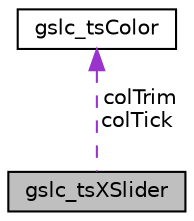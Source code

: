 digraph "gslc_tsXSlider"
{
  edge [fontname="Helvetica",fontsize="10",labelfontname="Helvetica",labelfontsize="10"];
  node [fontname="Helvetica",fontsize="10",shape=record];
  Node1 [label="gslc_tsXSlider",height=0.2,width=0.4,color="black", fillcolor="grey75", style="filled" fontcolor="black"];
  Node2 -> Node1 [dir="back",color="darkorchid3",fontsize="10",style="dashed",label=" colTrim\ncolTick" ,fontname="Helvetica"];
  Node2 [label="gslc_tsColor",height=0.2,width=0.4,color="black", fillcolor="white", style="filled",URL="$structgslc__tsColor.html",tooltip="Color structure. Defines RGB triplet. "];
}
